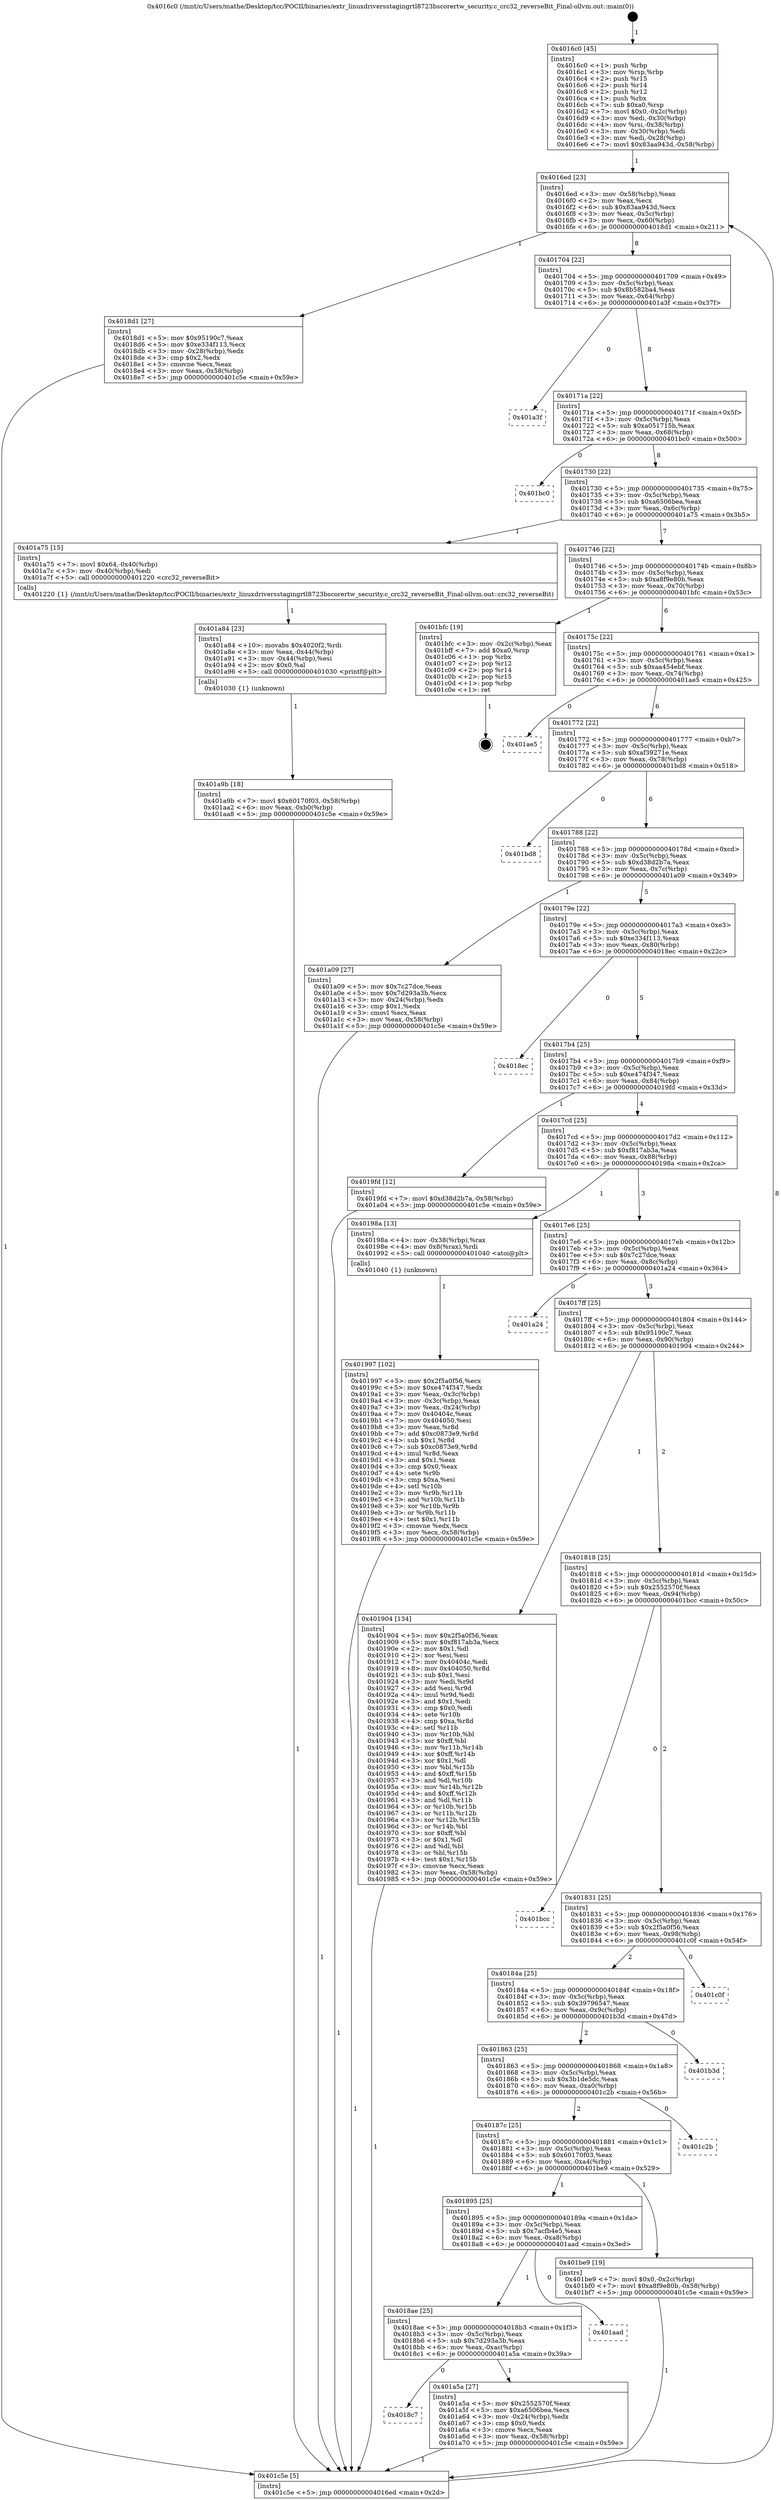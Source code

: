 digraph "0x4016c0" {
  label = "0x4016c0 (/mnt/c/Users/mathe/Desktop/tcc/POCII/binaries/extr_linuxdriversstagingrtl8723bscorertw_security.c_crc32_reverseBit_Final-ollvm.out::main(0))"
  labelloc = "t"
  node[shape=record]

  Entry [label="",width=0.3,height=0.3,shape=circle,fillcolor=black,style=filled]
  "0x4016ed" [label="{
     0x4016ed [23]\l
     | [instrs]\l
     &nbsp;&nbsp;0x4016ed \<+3\>: mov -0x58(%rbp),%eax\l
     &nbsp;&nbsp;0x4016f0 \<+2\>: mov %eax,%ecx\l
     &nbsp;&nbsp;0x4016f2 \<+6\>: sub $0x83aa943d,%ecx\l
     &nbsp;&nbsp;0x4016f8 \<+3\>: mov %eax,-0x5c(%rbp)\l
     &nbsp;&nbsp;0x4016fb \<+3\>: mov %ecx,-0x60(%rbp)\l
     &nbsp;&nbsp;0x4016fe \<+6\>: je 00000000004018d1 \<main+0x211\>\l
  }"]
  "0x4018d1" [label="{
     0x4018d1 [27]\l
     | [instrs]\l
     &nbsp;&nbsp;0x4018d1 \<+5\>: mov $0x95190c7,%eax\l
     &nbsp;&nbsp;0x4018d6 \<+5\>: mov $0xe334f113,%ecx\l
     &nbsp;&nbsp;0x4018db \<+3\>: mov -0x28(%rbp),%edx\l
     &nbsp;&nbsp;0x4018de \<+3\>: cmp $0x2,%edx\l
     &nbsp;&nbsp;0x4018e1 \<+3\>: cmovne %ecx,%eax\l
     &nbsp;&nbsp;0x4018e4 \<+3\>: mov %eax,-0x58(%rbp)\l
     &nbsp;&nbsp;0x4018e7 \<+5\>: jmp 0000000000401c5e \<main+0x59e\>\l
  }"]
  "0x401704" [label="{
     0x401704 [22]\l
     | [instrs]\l
     &nbsp;&nbsp;0x401704 \<+5\>: jmp 0000000000401709 \<main+0x49\>\l
     &nbsp;&nbsp;0x401709 \<+3\>: mov -0x5c(%rbp),%eax\l
     &nbsp;&nbsp;0x40170c \<+5\>: sub $0x8b582ba4,%eax\l
     &nbsp;&nbsp;0x401711 \<+3\>: mov %eax,-0x64(%rbp)\l
     &nbsp;&nbsp;0x401714 \<+6\>: je 0000000000401a3f \<main+0x37f\>\l
  }"]
  "0x401c5e" [label="{
     0x401c5e [5]\l
     | [instrs]\l
     &nbsp;&nbsp;0x401c5e \<+5\>: jmp 00000000004016ed \<main+0x2d\>\l
  }"]
  "0x4016c0" [label="{
     0x4016c0 [45]\l
     | [instrs]\l
     &nbsp;&nbsp;0x4016c0 \<+1\>: push %rbp\l
     &nbsp;&nbsp;0x4016c1 \<+3\>: mov %rsp,%rbp\l
     &nbsp;&nbsp;0x4016c4 \<+2\>: push %r15\l
     &nbsp;&nbsp;0x4016c6 \<+2\>: push %r14\l
     &nbsp;&nbsp;0x4016c8 \<+2\>: push %r12\l
     &nbsp;&nbsp;0x4016ca \<+1\>: push %rbx\l
     &nbsp;&nbsp;0x4016cb \<+7\>: sub $0xa0,%rsp\l
     &nbsp;&nbsp;0x4016d2 \<+7\>: movl $0x0,-0x2c(%rbp)\l
     &nbsp;&nbsp;0x4016d9 \<+3\>: mov %edi,-0x30(%rbp)\l
     &nbsp;&nbsp;0x4016dc \<+4\>: mov %rsi,-0x38(%rbp)\l
     &nbsp;&nbsp;0x4016e0 \<+3\>: mov -0x30(%rbp),%edi\l
     &nbsp;&nbsp;0x4016e3 \<+3\>: mov %edi,-0x28(%rbp)\l
     &nbsp;&nbsp;0x4016e6 \<+7\>: movl $0x83aa943d,-0x58(%rbp)\l
  }"]
  Exit [label="",width=0.3,height=0.3,shape=circle,fillcolor=black,style=filled,peripheries=2]
  "0x401a3f" [label="{
     0x401a3f\l
  }", style=dashed]
  "0x40171a" [label="{
     0x40171a [22]\l
     | [instrs]\l
     &nbsp;&nbsp;0x40171a \<+5\>: jmp 000000000040171f \<main+0x5f\>\l
     &nbsp;&nbsp;0x40171f \<+3\>: mov -0x5c(%rbp),%eax\l
     &nbsp;&nbsp;0x401722 \<+5\>: sub $0xa051715b,%eax\l
     &nbsp;&nbsp;0x401727 \<+3\>: mov %eax,-0x68(%rbp)\l
     &nbsp;&nbsp;0x40172a \<+6\>: je 0000000000401bc0 \<main+0x500\>\l
  }"]
  "0x401a9b" [label="{
     0x401a9b [18]\l
     | [instrs]\l
     &nbsp;&nbsp;0x401a9b \<+7\>: movl $0x60170f03,-0x58(%rbp)\l
     &nbsp;&nbsp;0x401aa2 \<+6\>: mov %eax,-0xb0(%rbp)\l
     &nbsp;&nbsp;0x401aa8 \<+5\>: jmp 0000000000401c5e \<main+0x59e\>\l
  }"]
  "0x401bc0" [label="{
     0x401bc0\l
  }", style=dashed]
  "0x401730" [label="{
     0x401730 [22]\l
     | [instrs]\l
     &nbsp;&nbsp;0x401730 \<+5\>: jmp 0000000000401735 \<main+0x75\>\l
     &nbsp;&nbsp;0x401735 \<+3\>: mov -0x5c(%rbp),%eax\l
     &nbsp;&nbsp;0x401738 \<+5\>: sub $0xa6506bea,%eax\l
     &nbsp;&nbsp;0x40173d \<+3\>: mov %eax,-0x6c(%rbp)\l
     &nbsp;&nbsp;0x401740 \<+6\>: je 0000000000401a75 \<main+0x3b5\>\l
  }"]
  "0x401a84" [label="{
     0x401a84 [23]\l
     | [instrs]\l
     &nbsp;&nbsp;0x401a84 \<+10\>: movabs $0x4020f2,%rdi\l
     &nbsp;&nbsp;0x401a8e \<+3\>: mov %eax,-0x44(%rbp)\l
     &nbsp;&nbsp;0x401a91 \<+3\>: mov -0x44(%rbp),%esi\l
     &nbsp;&nbsp;0x401a94 \<+2\>: mov $0x0,%al\l
     &nbsp;&nbsp;0x401a96 \<+5\>: call 0000000000401030 \<printf@plt\>\l
     | [calls]\l
     &nbsp;&nbsp;0x401030 \{1\} (unknown)\l
  }"]
  "0x401a75" [label="{
     0x401a75 [15]\l
     | [instrs]\l
     &nbsp;&nbsp;0x401a75 \<+7\>: movl $0x64,-0x40(%rbp)\l
     &nbsp;&nbsp;0x401a7c \<+3\>: mov -0x40(%rbp),%edi\l
     &nbsp;&nbsp;0x401a7f \<+5\>: call 0000000000401220 \<crc32_reverseBit\>\l
     | [calls]\l
     &nbsp;&nbsp;0x401220 \{1\} (/mnt/c/Users/mathe/Desktop/tcc/POCII/binaries/extr_linuxdriversstagingrtl8723bscorertw_security.c_crc32_reverseBit_Final-ollvm.out::crc32_reverseBit)\l
  }"]
  "0x401746" [label="{
     0x401746 [22]\l
     | [instrs]\l
     &nbsp;&nbsp;0x401746 \<+5\>: jmp 000000000040174b \<main+0x8b\>\l
     &nbsp;&nbsp;0x40174b \<+3\>: mov -0x5c(%rbp),%eax\l
     &nbsp;&nbsp;0x40174e \<+5\>: sub $0xa8f9e80b,%eax\l
     &nbsp;&nbsp;0x401753 \<+3\>: mov %eax,-0x70(%rbp)\l
     &nbsp;&nbsp;0x401756 \<+6\>: je 0000000000401bfc \<main+0x53c\>\l
  }"]
  "0x4018c7" [label="{
     0x4018c7\l
  }", style=dashed]
  "0x401bfc" [label="{
     0x401bfc [19]\l
     | [instrs]\l
     &nbsp;&nbsp;0x401bfc \<+3\>: mov -0x2c(%rbp),%eax\l
     &nbsp;&nbsp;0x401bff \<+7\>: add $0xa0,%rsp\l
     &nbsp;&nbsp;0x401c06 \<+1\>: pop %rbx\l
     &nbsp;&nbsp;0x401c07 \<+2\>: pop %r12\l
     &nbsp;&nbsp;0x401c09 \<+2\>: pop %r14\l
     &nbsp;&nbsp;0x401c0b \<+2\>: pop %r15\l
     &nbsp;&nbsp;0x401c0d \<+1\>: pop %rbp\l
     &nbsp;&nbsp;0x401c0e \<+1\>: ret\l
  }"]
  "0x40175c" [label="{
     0x40175c [22]\l
     | [instrs]\l
     &nbsp;&nbsp;0x40175c \<+5\>: jmp 0000000000401761 \<main+0xa1\>\l
     &nbsp;&nbsp;0x401761 \<+3\>: mov -0x5c(%rbp),%eax\l
     &nbsp;&nbsp;0x401764 \<+5\>: sub $0xaa454ebf,%eax\l
     &nbsp;&nbsp;0x401769 \<+3\>: mov %eax,-0x74(%rbp)\l
     &nbsp;&nbsp;0x40176c \<+6\>: je 0000000000401ae5 \<main+0x425\>\l
  }"]
  "0x401a5a" [label="{
     0x401a5a [27]\l
     | [instrs]\l
     &nbsp;&nbsp;0x401a5a \<+5\>: mov $0x2552570f,%eax\l
     &nbsp;&nbsp;0x401a5f \<+5\>: mov $0xa6506bea,%ecx\l
     &nbsp;&nbsp;0x401a64 \<+3\>: mov -0x24(%rbp),%edx\l
     &nbsp;&nbsp;0x401a67 \<+3\>: cmp $0x0,%edx\l
     &nbsp;&nbsp;0x401a6a \<+3\>: cmove %ecx,%eax\l
     &nbsp;&nbsp;0x401a6d \<+3\>: mov %eax,-0x58(%rbp)\l
     &nbsp;&nbsp;0x401a70 \<+5\>: jmp 0000000000401c5e \<main+0x59e\>\l
  }"]
  "0x401ae5" [label="{
     0x401ae5\l
  }", style=dashed]
  "0x401772" [label="{
     0x401772 [22]\l
     | [instrs]\l
     &nbsp;&nbsp;0x401772 \<+5\>: jmp 0000000000401777 \<main+0xb7\>\l
     &nbsp;&nbsp;0x401777 \<+3\>: mov -0x5c(%rbp),%eax\l
     &nbsp;&nbsp;0x40177a \<+5\>: sub $0xaf39271e,%eax\l
     &nbsp;&nbsp;0x40177f \<+3\>: mov %eax,-0x78(%rbp)\l
     &nbsp;&nbsp;0x401782 \<+6\>: je 0000000000401bd8 \<main+0x518\>\l
  }"]
  "0x4018ae" [label="{
     0x4018ae [25]\l
     | [instrs]\l
     &nbsp;&nbsp;0x4018ae \<+5\>: jmp 00000000004018b3 \<main+0x1f3\>\l
     &nbsp;&nbsp;0x4018b3 \<+3\>: mov -0x5c(%rbp),%eax\l
     &nbsp;&nbsp;0x4018b6 \<+5\>: sub $0x7d293a3b,%eax\l
     &nbsp;&nbsp;0x4018bb \<+6\>: mov %eax,-0xac(%rbp)\l
     &nbsp;&nbsp;0x4018c1 \<+6\>: je 0000000000401a5a \<main+0x39a\>\l
  }"]
  "0x401bd8" [label="{
     0x401bd8\l
  }", style=dashed]
  "0x401788" [label="{
     0x401788 [22]\l
     | [instrs]\l
     &nbsp;&nbsp;0x401788 \<+5\>: jmp 000000000040178d \<main+0xcd\>\l
     &nbsp;&nbsp;0x40178d \<+3\>: mov -0x5c(%rbp),%eax\l
     &nbsp;&nbsp;0x401790 \<+5\>: sub $0xd38d2b7a,%eax\l
     &nbsp;&nbsp;0x401795 \<+3\>: mov %eax,-0x7c(%rbp)\l
     &nbsp;&nbsp;0x401798 \<+6\>: je 0000000000401a09 \<main+0x349\>\l
  }"]
  "0x401aad" [label="{
     0x401aad\l
  }", style=dashed]
  "0x401a09" [label="{
     0x401a09 [27]\l
     | [instrs]\l
     &nbsp;&nbsp;0x401a09 \<+5\>: mov $0x7c27dce,%eax\l
     &nbsp;&nbsp;0x401a0e \<+5\>: mov $0x7d293a3b,%ecx\l
     &nbsp;&nbsp;0x401a13 \<+3\>: mov -0x24(%rbp),%edx\l
     &nbsp;&nbsp;0x401a16 \<+3\>: cmp $0x1,%edx\l
     &nbsp;&nbsp;0x401a19 \<+3\>: cmovl %ecx,%eax\l
     &nbsp;&nbsp;0x401a1c \<+3\>: mov %eax,-0x58(%rbp)\l
     &nbsp;&nbsp;0x401a1f \<+5\>: jmp 0000000000401c5e \<main+0x59e\>\l
  }"]
  "0x40179e" [label="{
     0x40179e [22]\l
     | [instrs]\l
     &nbsp;&nbsp;0x40179e \<+5\>: jmp 00000000004017a3 \<main+0xe3\>\l
     &nbsp;&nbsp;0x4017a3 \<+3\>: mov -0x5c(%rbp),%eax\l
     &nbsp;&nbsp;0x4017a6 \<+5\>: sub $0xe334f113,%eax\l
     &nbsp;&nbsp;0x4017ab \<+3\>: mov %eax,-0x80(%rbp)\l
     &nbsp;&nbsp;0x4017ae \<+6\>: je 00000000004018ec \<main+0x22c\>\l
  }"]
  "0x401895" [label="{
     0x401895 [25]\l
     | [instrs]\l
     &nbsp;&nbsp;0x401895 \<+5\>: jmp 000000000040189a \<main+0x1da\>\l
     &nbsp;&nbsp;0x40189a \<+3\>: mov -0x5c(%rbp),%eax\l
     &nbsp;&nbsp;0x40189d \<+5\>: sub $0x7acfb4e5,%eax\l
     &nbsp;&nbsp;0x4018a2 \<+6\>: mov %eax,-0xa8(%rbp)\l
     &nbsp;&nbsp;0x4018a8 \<+6\>: je 0000000000401aad \<main+0x3ed\>\l
  }"]
  "0x4018ec" [label="{
     0x4018ec\l
  }", style=dashed]
  "0x4017b4" [label="{
     0x4017b4 [25]\l
     | [instrs]\l
     &nbsp;&nbsp;0x4017b4 \<+5\>: jmp 00000000004017b9 \<main+0xf9\>\l
     &nbsp;&nbsp;0x4017b9 \<+3\>: mov -0x5c(%rbp),%eax\l
     &nbsp;&nbsp;0x4017bc \<+5\>: sub $0xe474f347,%eax\l
     &nbsp;&nbsp;0x4017c1 \<+6\>: mov %eax,-0x84(%rbp)\l
     &nbsp;&nbsp;0x4017c7 \<+6\>: je 00000000004019fd \<main+0x33d\>\l
  }"]
  "0x401be9" [label="{
     0x401be9 [19]\l
     | [instrs]\l
     &nbsp;&nbsp;0x401be9 \<+7\>: movl $0x0,-0x2c(%rbp)\l
     &nbsp;&nbsp;0x401bf0 \<+7\>: movl $0xa8f9e80b,-0x58(%rbp)\l
     &nbsp;&nbsp;0x401bf7 \<+5\>: jmp 0000000000401c5e \<main+0x59e\>\l
  }"]
  "0x4019fd" [label="{
     0x4019fd [12]\l
     | [instrs]\l
     &nbsp;&nbsp;0x4019fd \<+7\>: movl $0xd38d2b7a,-0x58(%rbp)\l
     &nbsp;&nbsp;0x401a04 \<+5\>: jmp 0000000000401c5e \<main+0x59e\>\l
  }"]
  "0x4017cd" [label="{
     0x4017cd [25]\l
     | [instrs]\l
     &nbsp;&nbsp;0x4017cd \<+5\>: jmp 00000000004017d2 \<main+0x112\>\l
     &nbsp;&nbsp;0x4017d2 \<+3\>: mov -0x5c(%rbp),%eax\l
     &nbsp;&nbsp;0x4017d5 \<+5\>: sub $0xf817ab3a,%eax\l
     &nbsp;&nbsp;0x4017da \<+6\>: mov %eax,-0x88(%rbp)\l
     &nbsp;&nbsp;0x4017e0 \<+6\>: je 000000000040198a \<main+0x2ca\>\l
  }"]
  "0x40187c" [label="{
     0x40187c [25]\l
     | [instrs]\l
     &nbsp;&nbsp;0x40187c \<+5\>: jmp 0000000000401881 \<main+0x1c1\>\l
     &nbsp;&nbsp;0x401881 \<+3\>: mov -0x5c(%rbp),%eax\l
     &nbsp;&nbsp;0x401884 \<+5\>: sub $0x60170f03,%eax\l
     &nbsp;&nbsp;0x401889 \<+6\>: mov %eax,-0xa4(%rbp)\l
     &nbsp;&nbsp;0x40188f \<+6\>: je 0000000000401be9 \<main+0x529\>\l
  }"]
  "0x40198a" [label="{
     0x40198a [13]\l
     | [instrs]\l
     &nbsp;&nbsp;0x40198a \<+4\>: mov -0x38(%rbp),%rax\l
     &nbsp;&nbsp;0x40198e \<+4\>: mov 0x8(%rax),%rdi\l
     &nbsp;&nbsp;0x401992 \<+5\>: call 0000000000401040 \<atoi@plt\>\l
     | [calls]\l
     &nbsp;&nbsp;0x401040 \{1\} (unknown)\l
  }"]
  "0x4017e6" [label="{
     0x4017e6 [25]\l
     | [instrs]\l
     &nbsp;&nbsp;0x4017e6 \<+5\>: jmp 00000000004017eb \<main+0x12b\>\l
     &nbsp;&nbsp;0x4017eb \<+3\>: mov -0x5c(%rbp),%eax\l
     &nbsp;&nbsp;0x4017ee \<+5\>: sub $0x7c27dce,%eax\l
     &nbsp;&nbsp;0x4017f3 \<+6\>: mov %eax,-0x8c(%rbp)\l
     &nbsp;&nbsp;0x4017f9 \<+6\>: je 0000000000401a24 \<main+0x364\>\l
  }"]
  "0x401c2b" [label="{
     0x401c2b\l
  }", style=dashed]
  "0x401a24" [label="{
     0x401a24\l
  }", style=dashed]
  "0x4017ff" [label="{
     0x4017ff [25]\l
     | [instrs]\l
     &nbsp;&nbsp;0x4017ff \<+5\>: jmp 0000000000401804 \<main+0x144\>\l
     &nbsp;&nbsp;0x401804 \<+3\>: mov -0x5c(%rbp),%eax\l
     &nbsp;&nbsp;0x401807 \<+5\>: sub $0x95190c7,%eax\l
     &nbsp;&nbsp;0x40180c \<+6\>: mov %eax,-0x90(%rbp)\l
     &nbsp;&nbsp;0x401812 \<+6\>: je 0000000000401904 \<main+0x244\>\l
  }"]
  "0x401863" [label="{
     0x401863 [25]\l
     | [instrs]\l
     &nbsp;&nbsp;0x401863 \<+5\>: jmp 0000000000401868 \<main+0x1a8\>\l
     &nbsp;&nbsp;0x401868 \<+3\>: mov -0x5c(%rbp),%eax\l
     &nbsp;&nbsp;0x40186b \<+5\>: sub $0x3b1de5dc,%eax\l
     &nbsp;&nbsp;0x401870 \<+6\>: mov %eax,-0xa0(%rbp)\l
     &nbsp;&nbsp;0x401876 \<+6\>: je 0000000000401c2b \<main+0x56b\>\l
  }"]
  "0x401904" [label="{
     0x401904 [134]\l
     | [instrs]\l
     &nbsp;&nbsp;0x401904 \<+5\>: mov $0x2f5a0f56,%eax\l
     &nbsp;&nbsp;0x401909 \<+5\>: mov $0xf817ab3a,%ecx\l
     &nbsp;&nbsp;0x40190e \<+2\>: mov $0x1,%dl\l
     &nbsp;&nbsp;0x401910 \<+2\>: xor %esi,%esi\l
     &nbsp;&nbsp;0x401912 \<+7\>: mov 0x40404c,%edi\l
     &nbsp;&nbsp;0x401919 \<+8\>: mov 0x404050,%r8d\l
     &nbsp;&nbsp;0x401921 \<+3\>: sub $0x1,%esi\l
     &nbsp;&nbsp;0x401924 \<+3\>: mov %edi,%r9d\l
     &nbsp;&nbsp;0x401927 \<+3\>: add %esi,%r9d\l
     &nbsp;&nbsp;0x40192a \<+4\>: imul %r9d,%edi\l
     &nbsp;&nbsp;0x40192e \<+3\>: and $0x1,%edi\l
     &nbsp;&nbsp;0x401931 \<+3\>: cmp $0x0,%edi\l
     &nbsp;&nbsp;0x401934 \<+4\>: sete %r10b\l
     &nbsp;&nbsp;0x401938 \<+4\>: cmp $0xa,%r8d\l
     &nbsp;&nbsp;0x40193c \<+4\>: setl %r11b\l
     &nbsp;&nbsp;0x401940 \<+3\>: mov %r10b,%bl\l
     &nbsp;&nbsp;0x401943 \<+3\>: xor $0xff,%bl\l
     &nbsp;&nbsp;0x401946 \<+3\>: mov %r11b,%r14b\l
     &nbsp;&nbsp;0x401949 \<+4\>: xor $0xff,%r14b\l
     &nbsp;&nbsp;0x40194d \<+3\>: xor $0x1,%dl\l
     &nbsp;&nbsp;0x401950 \<+3\>: mov %bl,%r15b\l
     &nbsp;&nbsp;0x401953 \<+4\>: and $0xff,%r15b\l
     &nbsp;&nbsp;0x401957 \<+3\>: and %dl,%r10b\l
     &nbsp;&nbsp;0x40195a \<+3\>: mov %r14b,%r12b\l
     &nbsp;&nbsp;0x40195d \<+4\>: and $0xff,%r12b\l
     &nbsp;&nbsp;0x401961 \<+3\>: and %dl,%r11b\l
     &nbsp;&nbsp;0x401964 \<+3\>: or %r10b,%r15b\l
     &nbsp;&nbsp;0x401967 \<+3\>: or %r11b,%r12b\l
     &nbsp;&nbsp;0x40196a \<+3\>: xor %r12b,%r15b\l
     &nbsp;&nbsp;0x40196d \<+3\>: or %r14b,%bl\l
     &nbsp;&nbsp;0x401970 \<+3\>: xor $0xff,%bl\l
     &nbsp;&nbsp;0x401973 \<+3\>: or $0x1,%dl\l
     &nbsp;&nbsp;0x401976 \<+2\>: and %dl,%bl\l
     &nbsp;&nbsp;0x401978 \<+3\>: or %bl,%r15b\l
     &nbsp;&nbsp;0x40197b \<+4\>: test $0x1,%r15b\l
     &nbsp;&nbsp;0x40197f \<+3\>: cmovne %ecx,%eax\l
     &nbsp;&nbsp;0x401982 \<+3\>: mov %eax,-0x58(%rbp)\l
     &nbsp;&nbsp;0x401985 \<+5\>: jmp 0000000000401c5e \<main+0x59e\>\l
  }"]
  "0x401818" [label="{
     0x401818 [25]\l
     | [instrs]\l
     &nbsp;&nbsp;0x401818 \<+5\>: jmp 000000000040181d \<main+0x15d\>\l
     &nbsp;&nbsp;0x40181d \<+3\>: mov -0x5c(%rbp),%eax\l
     &nbsp;&nbsp;0x401820 \<+5\>: sub $0x2552570f,%eax\l
     &nbsp;&nbsp;0x401825 \<+6\>: mov %eax,-0x94(%rbp)\l
     &nbsp;&nbsp;0x40182b \<+6\>: je 0000000000401bcc \<main+0x50c\>\l
  }"]
  "0x401997" [label="{
     0x401997 [102]\l
     | [instrs]\l
     &nbsp;&nbsp;0x401997 \<+5\>: mov $0x2f5a0f56,%ecx\l
     &nbsp;&nbsp;0x40199c \<+5\>: mov $0xe474f347,%edx\l
     &nbsp;&nbsp;0x4019a1 \<+3\>: mov %eax,-0x3c(%rbp)\l
     &nbsp;&nbsp;0x4019a4 \<+3\>: mov -0x3c(%rbp),%eax\l
     &nbsp;&nbsp;0x4019a7 \<+3\>: mov %eax,-0x24(%rbp)\l
     &nbsp;&nbsp;0x4019aa \<+7\>: mov 0x40404c,%eax\l
     &nbsp;&nbsp;0x4019b1 \<+7\>: mov 0x404050,%esi\l
     &nbsp;&nbsp;0x4019b8 \<+3\>: mov %eax,%r8d\l
     &nbsp;&nbsp;0x4019bb \<+7\>: add $0xc0873e9,%r8d\l
     &nbsp;&nbsp;0x4019c2 \<+4\>: sub $0x1,%r8d\l
     &nbsp;&nbsp;0x4019c6 \<+7\>: sub $0xc0873e9,%r8d\l
     &nbsp;&nbsp;0x4019cd \<+4\>: imul %r8d,%eax\l
     &nbsp;&nbsp;0x4019d1 \<+3\>: and $0x1,%eax\l
     &nbsp;&nbsp;0x4019d4 \<+3\>: cmp $0x0,%eax\l
     &nbsp;&nbsp;0x4019d7 \<+4\>: sete %r9b\l
     &nbsp;&nbsp;0x4019db \<+3\>: cmp $0xa,%esi\l
     &nbsp;&nbsp;0x4019de \<+4\>: setl %r10b\l
     &nbsp;&nbsp;0x4019e2 \<+3\>: mov %r9b,%r11b\l
     &nbsp;&nbsp;0x4019e5 \<+3\>: and %r10b,%r11b\l
     &nbsp;&nbsp;0x4019e8 \<+3\>: xor %r10b,%r9b\l
     &nbsp;&nbsp;0x4019eb \<+3\>: or %r9b,%r11b\l
     &nbsp;&nbsp;0x4019ee \<+4\>: test $0x1,%r11b\l
     &nbsp;&nbsp;0x4019f2 \<+3\>: cmovne %edx,%ecx\l
     &nbsp;&nbsp;0x4019f5 \<+3\>: mov %ecx,-0x58(%rbp)\l
     &nbsp;&nbsp;0x4019f8 \<+5\>: jmp 0000000000401c5e \<main+0x59e\>\l
  }"]
  "0x401b3d" [label="{
     0x401b3d\l
  }", style=dashed]
  "0x401bcc" [label="{
     0x401bcc\l
  }", style=dashed]
  "0x401831" [label="{
     0x401831 [25]\l
     | [instrs]\l
     &nbsp;&nbsp;0x401831 \<+5\>: jmp 0000000000401836 \<main+0x176\>\l
     &nbsp;&nbsp;0x401836 \<+3\>: mov -0x5c(%rbp),%eax\l
     &nbsp;&nbsp;0x401839 \<+5\>: sub $0x2f5a0f56,%eax\l
     &nbsp;&nbsp;0x40183e \<+6\>: mov %eax,-0x98(%rbp)\l
     &nbsp;&nbsp;0x401844 \<+6\>: je 0000000000401c0f \<main+0x54f\>\l
  }"]
  "0x40184a" [label="{
     0x40184a [25]\l
     | [instrs]\l
     &nbsp;&nbsp;0x40184a \<+5\>: jmp 000000000040184f \<main+0x18f\>\l
     &nbsp;&nbsp;0x40184f \<+3\>: mov -0x5c(%rbp),%eax\l
     &nbsp;&nbsp;0x401852 \<+5\>: sub $0x39796547,%eax\l
     &nbsp;&nbsp;0x401857 \<+6\>: mov %eax,-0x9c(%rbp)\l
     &nbsp;&nbsp;0x40185d \<+6\>: je 0000000000401b3d \<main+0x47d\>\l
  }"]
  "0x401c0f" [label="{
     0x401c0f\l
  }", style=dashed]
  Entry -> "0x4016c0" [label=" 1"]
  "0x4016ed" -> "0x4018d1" [label=" 1"]
  "0x4016ed" -> "0x401704" [label=" 8"]
  "0x4018d1" -> "0x401c5e" [label=" 1"]
  "0x4016c0" -> "0x4016ed" [label=" 1"]
  "0x401c5e" -> "0x4016ed" [label=" 8"]
  "0x401bfc" -> Exit [label=" 1"]
  "0x401704" -> "0x401a3f" [label=" 0"]
  "0x401704" -> "0x40171a" [label=" 8"]
  "0x401be9" -> "0x401c5e" [label=" 1"]
  "0x40171a" -> "0x401bc0" [label=" 0"]
  "0x40171a" -> "0x401730" [label=" 8"]
  "0x401a9b" -> "0x401c5e" [label=" 1"]
  "0x401730" -> "0x401a75" [label=" 1"]
  "0x401730" -> "0x401746" [label=" 7"]
  "0x401a84" -> "0x401a9b" [label=" 1"]
  "0x401746" -> "0x401bfc" [label=" 1"]
  "0x401746" -> "0x40175c" [label=" 6"]
  "0x401a75" -> "0x401a84" [label=" 1"]
  "0x40175c" -> "0x401ae5" [label=" 0"]
  "0x40175c" -> "0x401772" [label=" 6"]
  "0x401a5a" -> "0x401c5e" [label=" 1"]
  "0x401772" -> "0x401bd8" [label=" 0"]
  "0x401772" -> "0x401788" [label=" 6"]
  "0x4018ae" -> "0x401a5a" [label=" 1"]
  "0x401788" -> "0x401a09" [label=" 1"]
  "0x401788" -> "0x40179e" [label=" 5"]
  "0x4018ae" -> "0x4018c7" [label=" 0"]
  "0x40179e" -> "0x4018ec" [label=" 0"]
  "0x40179e" -> "0x4017b4" [label=" 5"]
  "0x401895" -> "0x401aad" [label=" 0"]
  "0x4017b4" -> "0x4019fd" [label=" 1"]
  "0x4017b4" -> "0x4017cd" [label=" 4"]
  "0x401895" -> "0x4018ae" [label=" 1"]
  "0x4017cd" -> "0x40198a" [label=" 1"]
  "0x4017cd" -> "0x4017e6" [label=" 3"]
  "0x40187c" -> "0x401be9" [label=" 1"]
  "0x4017e6" -> "0x401a24" [label=" 0"]
  "0x4017e6" -> "0x4017ff" [label=" 3"]
  "0x40187c" -> "0x401895" [label=" 1"]
  "0x4017ff" -> "0x401904" [label=" 1"]
  "0x4017ff" -> "0x401818" [label=" 2"]
  "0x401904" -> "0x401c5e" [label=" 1"]
  "0x40198a" -> "0x401997" [label=" 1"]
  "0x401997" -> "0x401c5e" [label=" 1"]
  "0x4019fd" -> "0x401c5e" [label=" 1"]
  "0x401a09" -> "0x401c5e" [label=" 1"]
  "0x401863" -> "0x401c2b" [label=" 0"]
  "0x401818" -> "0x401bcc" [label=" 0"]
  "0x401818" -> "0x401831" [label=" 2"]
  "0x401863" -> "0x40187c" [label=" 2"]
  "0x401831" -> "0x401c0f" [label=" 0"]
  "0x401831" -> "0x40184a" [label=" 2"]
  "0x40184a" -> "0x401863" [label=" 2"]
  "0x40184a" -> "0x401b3d" [label=" 0"]
}
